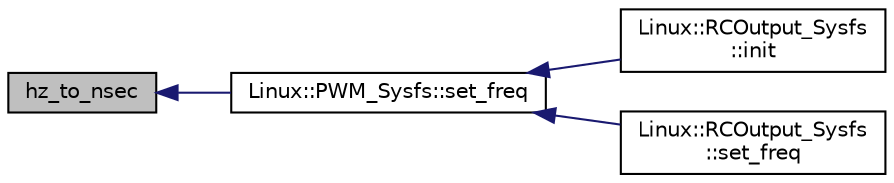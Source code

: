digraph "hz_to_nsec"
{
 // INTERACTIVE_SVG=YES
  edge [fontname="Helvetica",fontsize="10",labelfontname="Helvetica",labelfontsize="10"];
  node [fontname="Helvetica",fontsize="10",shape=record];
  rankdir="LR";
  Node1 [label="hz_to_nsec",height=0.2,width=0.4,color="black", fillcolor="grey75", style="filled", fontcolor="black"];
  Node1 -> Node2 [dir="back",color="midnightblue",fontsize="10",style="solid",fontname="Helvetica"];
  Node2 [label="Linux::PWM_Sysfs::set_freq",height=0.2,width=0.4,color="black", fillcolor="white", style="filled",URL="$classLinux_1_1PWM__Sysfs.html#aad5072a363e6fa089ca55378dfa5a1e0"];
  Node2 -> Node3 [dir="back",color="midnightblue",fontsize="10",style="solid",fontname="Helvetica"];
  Node3 [label="Linux::RCOutput_Sysfs\l::init",height=0.2,width=0.4,color="black", fillcolor="white", style="filled",URL="$classLinux_1_1RCOutput__Sysfs.html#adb987cf83c1f49478a51b70c30f03f77"];
  Node2 -> Node4 [dir="back",color="midnightblue",fontsize="10",style="solid",fontname="Helvetica"];
  Node4 [label="Linux::RCOutput_Sysfs\l::set_freq",height=0.2,width=0.4,color="black", fillcolor="white", style="filled",URL="$classLinux_1_1RCOutput__Sysfs.html#a0a4cf0992b407310a803096d3dadba57"];
}
